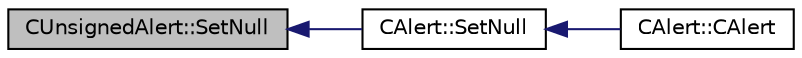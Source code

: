 digraph "CUnsignedAlert::SetNull"
{
  edge [fontname="Helvetica",fontsize="10",labelfontname="Helvetica",labelfontsize="10"];
  node [fontname="Helvetica",fontsize="10",shape=record];
  rankdir="LR";
  Node3 [label="CUnsignedAlert::SetNull",height=0.2,width=0.4,color="black", fillcolor="grey75", style="filled", fontcolor="black"];
  Node3 -> Node4 [dir="back",color="midnightblue",fontsize="10",style="solid",fontname="Helvetica"];
  Node4 [label="CAlert::SetNull",height=0.2,width=0.4,color="black", fillcolor="white", style="filled",URL="$class_c_alert.html#a93fd881c55ab448213787f49e316eb99"];
  Node4 -> Node5 [dir="back",color="midnightblue",fontsize="10",style="solid",fontname="Helvetica"];
  Node5 [label="CAlert::CAlert",height=0.2,width=0.4,color="black", fillcolor="white", style="filled",URL="$class_c_alert.html#a116117e2318b9468a5ca80472c0b5157"];
}
